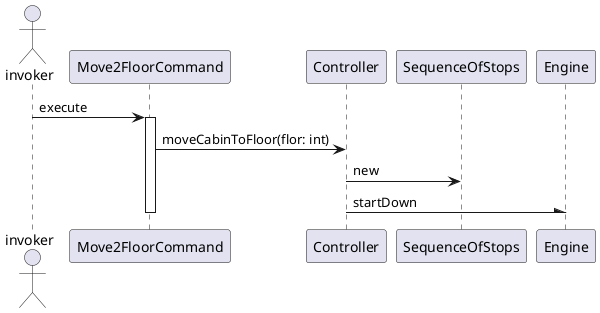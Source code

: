 @startuml

actor invoker

invoker -> Move2FloorCommand: execute
activate Move2FloorCommand
Move2FloorCommand -> Controller: moveCabinToFloor(flor: int)
Controller -> SequenceOfStops: new
Controller -\ Engine: startDown
deactivate Move2FloorCommand

@enduml
